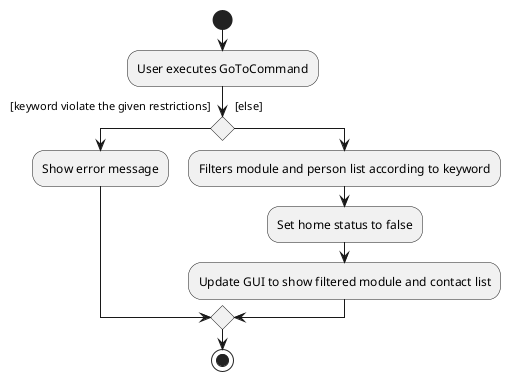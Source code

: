 @startuml
start
:User executes GoToCommand;

'Since the beta syntax does not support placing the condition outside the
'diamond we place it as the true branch instead.

if () then ([keyword violate the given restrictions]
)
:Show error message;
else ([else]
)
:Filters module and person list according to keyword;
:Set home status to false;
:Update GUI to show filtered module and contact list;
endif
stop
@enduml

